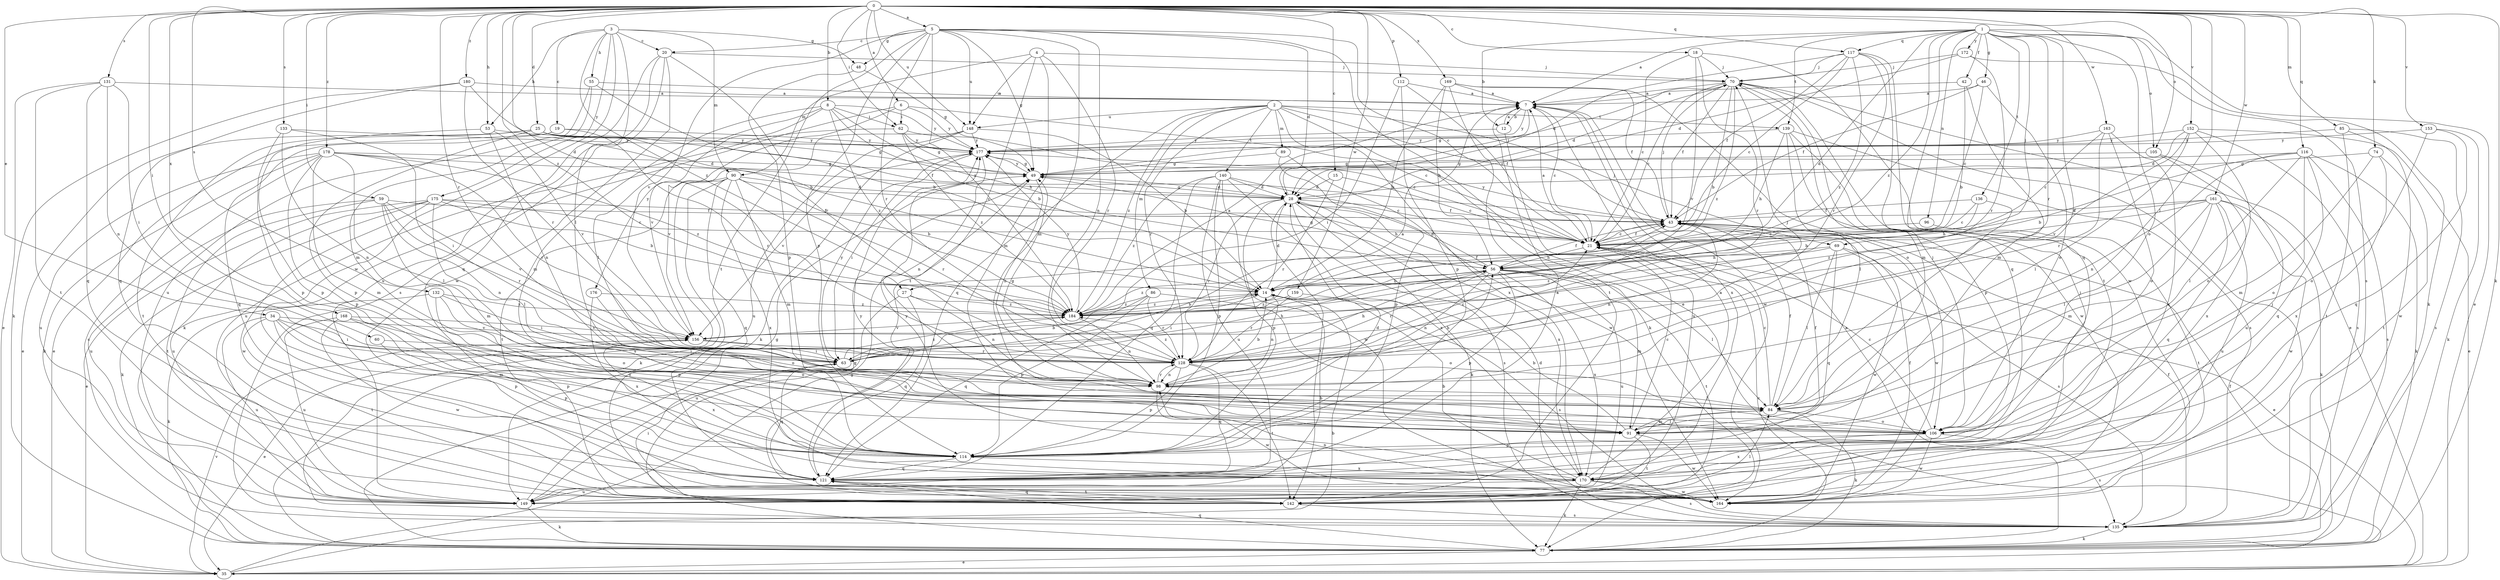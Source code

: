 strict digraph  {
0;
1;
2;
3;
4;
5;
6;
7;
8;
12;
14;
15;
18;
19;
20;
21;
25;
27;
28;
34;
35;
42;
43;
46;
48;
49;
53;
55;
56;
59;
60;
62;
63;
69;
70;
74;
77;
84;
85;
86;
89;
90;
91;
96;
98;
105;
106;
112;
114;
116;
117;
121;
128;
131;
132;
133;
135;
136;
139;
140;
142;
148;
149;
152;
153;
156;
159;
161;
163;
164;
168;
169;
170;
172;
175;
176;
177;
178;
180;
184;
0 -> 5  [label=a];
0 -> 6  [label=a];
0 -> 8  [label=b];
0 -> 15  [label=c];
0 -> 18  [label=c];
0 -> 25  [label=d];
0 -> 27  [label=d];
0 -> 34  [label=e];
0 -> 53  [label=h];
0 -> 59  [label=i];
0 -> 60  [label=i];
0 -> 62  [label=i];
0 -> 74  [label=k];
0 -> 77  [label=k];
0 -> 84  [label=l];
0 -> 85  [label=m];
0 -> 105  [label=o];
0 -> 112  [label=p];
0 -> 116  [label=q];
0 -> 117  [label=q];
0 -> 128  [label=r];
0 -> 131  [label=s];
0 -> 132  [label=s];
0 -> 133  [label=s];
0 -> 148  [label=u];
0 -> 152  [label=v];
0 -> 153  [label=v];
0 -> 159  [label=w];
0 -> 161  [label=w];
0 -> 163  [label=w];
0 -> 168  [label=x];
0 -> 169  [label=x];
0 -> 178  [label=z];
0 -> 180  [label=z];
0 -> 184  [label=z];
1 -> 7  [label=a];
1 -> 12  [label=b];
1 -> 27  [label=d];
1 -> 35  [label=e];
1 -> 42  [label=f];
1 -> 46  [label=g];
1 -> 69  [label=j];
1 -> 96  [label=n];
1 -> 98  [label=n];
1 -> 105  [label=o];
1 -> 106  [label=o];
1 -> 117  [label=q];
1 -> 121  [label=q];
1 -> 128  [label=r];
1 -> 135  [label=s];
1 -> 136  [label=t];
1 -> 139  [label=t];
1 -> 172  [label=y];
1 -> 184  [label=z];
2 -> 43  [label=f];
2 -> 69  [label=j];
2 -> 77  [label=k];
2 -> 86  [label=m];
2 -> 89  [label=m];
2 -> 121  [label=q];
2 -> 128  [label=r];
2 -> 139  [label=t];
2 -> 140  [label=t];
2 -> 148  [label=u];
2 -> 170  [label=x];
2 -> 184  [label=z];
3 -> 19  [label=c];
3 -> 20  [label=c];
3 -> 48  [label=g];
3 -> 53  [label=h];
3 -> 55  [label=h];
3 -> 84  [label=l];
3 -> 90  [label=m];
3 -> 164  [label=w];
3 -> 175  [label=y];
3 -> 184  [label=z];
4 -> 70  [label=j];
4 -> 90  [label=m];
4 -> 91  [label=m];
4 -> 128  [label=r];
4 -> 142  [label=t];
4 -> 148  [label=u];
5 -> 20  [label=c];
5 -> 21  [label=c];
5 -> 28  [label=d];
5 -> 35  [label=e];
5 -> 48  [label=g];
5 -> 49  [label=g];
5 -> 91  [label=m];
5 -> 98  [label=n];
5 -> 114  [label=p];
5 -> 128  [label=r];
5 -> 142  [label=t];
5 -> 148  [label=u];
5 -> 156  [label=v];
5 -> 184  [label=z];
6 -> 21  [label=c];
6 -> 62  [label=i];
6 -> 77  [label=k];
6 -> 176  [label=y];
6 -> 177  [label=y];
7 -> 12  [label=b];
7 -> 21  [label=c];
7 -> 49  [label=g];
7 -> 164  [label=w];
7 -> 170  [label=x];
7 -> 177  [label=y];
8 -> 14  [label=b];
8 -> 56  [label=h];
8 -> 62  [label=i];
8 -> 84  [label=l];
8 -> 91  [label=m];
8 -> 156  [label=v];
8 -> 177  [label=y];
8 -> 184  [label=z];
12 -> 7  [label=a];
12 -> 149  [label=u];
12 -> 177  [label=y];
14 -> 28  [label=d];
14 -> 43  [label=f];
14 -> 63  [label=i];
14 -> 98  [label=n];
14 -> 184  [label=z];
15 -> 21  [label=c];
15 -> 28  [label=d];
15 -> 128  [label=r];
18 -> 21  [label=c];
18 -> 70  [label=j];
18 -> 128  [label=r];
18 -> 156  [label=v];
18 -> 164  [label=w];
19 -> 35  [label=e];
19 -> 121  [label=q];
19 -> 128  [label=r];
19 -> 177  [label=y];
20 -> 70  [label=j];
20 -> 121  [label=q];
20 -> 128  [label=r];
20 -> 135  [label=s];
20 -> 149  [label=u];
20 -> 164  [label=w];
21 -> 7  [label=a];
21 -> 35  [label=e];
21 -> 43  [label=f];
21 -> 56  [label=h];
25 -> 28  [label=d];
25 -> 35  [label=e];
25 -> 43  [label=f];
25 -> 49  [label=g];
25 -> 114  [label=p];
25 -> 142  [label=t];
25 -> 177  [label=y];
27 -> 98  [label=n];
27 -> 121  [label=q];
27 -> 149  [label=u];
27 -> 184  [label=z];
28 -> 43  [label=f];
28 -> 49  [label=g];
28 -> 56  [label=h];
28 -> 70  [label=j];
28 -> 77  [label=k];
28 -> 114  [label=p];
28 -> 128  [label=r];
28 -> 135  [label=s];
28 -> 142  [label=t];
28 -> 170  [label=x];
34 -> 63  [label=i];
34 -> 91  [label=m];
34 -> 106  [label=o];
34 -> 114  [label=p];
34 -> 142  [label=t];
34 -> 149  [label=u];
34 -> 156  [label=v];
35 -> 14  [label=b];
35 -> 49  [label=g];
35 -> 156  [label=v];
42 -> 7  [label=a];
42 -> 14  [label=b];
42 -> 91  [label=m];
43 -> 21  [label=c];
43 -> 70  [label=j];
43 -> 98  [label=n];
43 -> 164  [label=w];
43 -> 177  [label=y];
46 -> 7  [label=a];
46 -> 21  [label=c];
46 -> 43  [label=f];
46 -> 106  [label=o];
48 -> 49  [label=g];
48 -> 114  [label=p];
49 -> 28  [label=d];
49 -> 98  [label=n];
49 -> 177  [label=y];
53 -> 98  [label=n];
53 -> 114  [label=p];
53 -> 156  [label=v];
53 -> 177  [label=y];
55 -> 7  [label=a];
55 -> 14  [label=b];
55 -> 91  [label=m];
55 -> 149  [label=u];
56 -> 14  [label=b];
56 -> 28  [label=d];
56 -> 43  [label=f];
56 -> 49  [label=g];
56 -> 84  [label=l];
56 -> 91  [label=m];
56 -> 98  [label=n];
56 -> 114  [label=p];
56 -> 128  [label=r];
56 -> 142  [label=t];
56 -> 149  [label=u];
56 -> 170  [label=x];
56 -> 184  [label=z];
59 -> 43  [label=f];
59 -> 91  [label=m];
59 -> 98  [label=n];
59 -> 128  [label=r];
59 -> 142  [label=t];
59 -> 149  [label=u];
59 -> 156  [label=v];
60 -> 63  [label=i];
60 -> 114  [label=p];
62 -> 21  [label=c];
62 -> 49  [label=g];
62 -> 149  [label=u];
62 -> 177  [label=y];
62 -> 184  [label=z];
63 -> 7  [label=a];
63 -> 14  [label=b];
63 -> 56  [label=h];
63 -> 70  [label=j];
63 -> 121  [label=q];
63 -> 177  [label=y];
63 -> 184  [label=z];
69 -> 56  [label=h];
69 -> 84  [label=l];
69 -> 121  [label=q];
69 -> 135  [label=s];
69 -> 164  [label=w];
69 -> 184  [label=z];
70 -> 7  [label=a];
70 -> 14  [label=b];
70 -> 21  [label=c];
70 -> 28  [label=d];
70 -> 35  [label=e];
70 -> 43  [label=f];
70 -> 91  [label=m];
70 -> 184  [label=z];
74 -> 49  [label=g];
74 -> 91  [label=m];
74 -> 142  [label=t];
74 -> 170  [label=x];
77 -> 7  [label=a];
77 -> 21  [label=c];
77 -> 35  [label=e];
77 -> 43  [label=f];
77 -> 49  [label=g];
77 -> 121  [label=q];
84 -> 21  [label=c];
84 -> 43  [label=f];
84 -> 77  [label=k];
84 -> 91  [label=m];
84 -> 106  [label=o];
85 -> 135  [label=s];
85 -> 142  [label=t];
85 -> 164  [label=w];
85 -> 177  [label=y];
86 -> 106  [label=o];
86 -> 114  [label=p];
86 -> 121  [label=q];
86 -> 128  [label=r];
86 -> 184  [label=z];
89 -> 49  [label=g];
89 -> 114  [label=p];
89 -> 164  [label=w];
90 -> 14  [label=b];
90 -> 28  [label=d];
90 -> 77  [label=k];
90 -> 91  [label=m];
90 -> 121  [label=q];
90 -> 128  [label=r];
90 -> 135  [label=s];
90 -> 142  [label=t];
90 -> 170  [label=x];
91 -> 14  [label=b];
91 -> 21  [label=c];
91 -> 43  [label=f];
91 -> 84  [label=l];
91 -> 142  [label=t];
91 -> 164  [label=w];
96 -> 21  [label=c];
96 -> 142  [label=t];
98 -> 14  [label=b];
98 -> 49  [label=g];
98 -> 56  [label=h];
98 -> 84  [label=l];
98 -> 128  [label=r];
98 -> 164  [label=w];
105 -> 49  [label=g];
105 -> 149  [label=u];
105 -> 170  [label=x];
106 -> 21  [label=c];
106 -> 70  [label=j];
106 -> 114  [label=p];
106 -> 135  [label=s];
106 -> 164  [label=w];
106 -> 170  [label=x];
112 -> 7  [label=a];
112 -> 21  [label=c];
112 -> 63  [label=i];
112 -> 114  [label=p];
114 -> 28  [label=d];
114 -> 121  [label=q];
114 -> 170  [label=x];
116 -> 14  [label=b];
116 -> 49  [label=g];
116 -> 77  [label=k];
116 -> 84  [label=l];
116 -> 98  [label=n];
116 -> 106  [label=o];
116 -> 121  [label=q];
116 -> 135  [label=s];
117 -> 21  [label=c];
117 -> 28  [label=d];
117 -> 43  [label=f];
117 -> 70  [label=j];
117 -> 121  [label=q];
117 -> 128  [label=r];
117 -> 142  [label=t];
117 -> 184  [label=z];
121 -> 7  [label=a];
121 -> 142  [label=t];
121 -> 177  [label=y];
128 -> 21  [label=c];
128 -> 56  [label=h];
128 -> 98  [label=n];
128 -> 114  [label=p];
128 -> 121  [label=q];
128 -> 142  [label=t];
128 -> 184  [label=z];
131 -> 7  [label=a];
131 -> 35  [label=e];
131 -> 63  [label=i];
131 -> 98  [label=n];
131 -> 121  [label=q];
131 -> 142  [label=t];
132 -> 63  [label=i];
132 -> 77  [label=k];
132 -> 106  [label=o];
132 -> 114  [label=p];
132 -> 184  [label=z];
133 -> 63  [label=i];
133 -> 98  [label=n];
133 -> 114  [label=p];
133 -> 177  [label=y];
135 -> 28  [label=d];
135 -> 43  [label=f];
135 -> 70  [label=j];
135 -> 77  [label=k];
136 -> 14  [label=b];
136 -> 21  [label=c];
136 -> 43  [label=f];
136 -> 84  [label=l];
139 -> 56  [label=h];
139 -> 84  [label=l];
139 -> 114  [label=p];
139 -> 135  [label=s];
139 -> 164  [label=w];
139 -> 177  [label=y];
140 -> 21  [label=c];
140 -> 28  [label=d];
140 -> 114  [label=p];
140 -> 121  [label=q];
140 -> 149  [label=u];
140 -> 164  [label=w];
140 -> 170  [label=x];
140 -> 184  [label=z];
142 -> 63  [label=i];
142 -> 70  [label=j];
142 -> 121  [label=q];
142 -> 135  [label=s];
148 -> 14  [label=b];
148 -> 77  [label=k];
148 -> 149  [label=u];
148 -> 156  [label=v];
148 -> 177  [label=y];
149 -> 14  [label=b];
149 -> 49  [label=g];
149 -> 77  [label=k];
149 -> 84  [label=l];
152 -> 28  [label=d];
152 -> 35  [label=e];
152 -> 84  [label=l];
152 -> 106  [label=o];
152 -> 135  [label=s];
152 -> 156  [label=v];
152 -> 177  [label=y];
153 -> 77  [label=k];
153 -> 106  [label=o];
153 -> 121  [label=q];
153 -> 177  [label=y];
156 -> 35  [label=e];
156 -> 63  [label=i];
156 -> 128  [label=r];
156 -> 170  [label=x];
159 -> 128  [label=r];
159 -> 135  [label=s];
159 -> 184  [label=z];
161 -> 43  [label=f];
161 -> 56  [label=h];
161 -> 77  [label=k];
161 -> 84  [label=l];
161 -> 91  [label=m];
161 -> 121  [label=q];
161 -> 149  [label=u];
161 -> 164  [label=w];
161 -> 184  [label=z];
163 -> 21  [label=c];
163 -> 106  [label=o];
163 -> 128  [label=r];
163 -> 170  [label=x];
163 -> 177  [label=y];
164 -> 43  [label=f];
164 -> 98  [label=n];
168 -> 106  [label=o];
168 -> 114  [label=p];
168 -> 149  [label=u];
168 -> 156  [label=v];
168 -> 164  [label=w];
169 -> 7  [label=a];
169 -> 14  [label=b];
169 -> 43  [label=f];
169 -> 56  [label=h];
169 -> 106  [label=o];
169 -> 142  [label=t];
170 -> 7  [label=a];
170 -> 14  [label=b];
170 -> 77  [label=k];
170 -> 135  [label=s];
170 -> 149  [label=u];
170 -> 164  [label=w];
170 -> 177  [label=y];
172 -> 28  [label=d];
172 -> 70  [label=j];
172 -> 77  [label=k];
172 -> 128  [label=r];
175 -> 14  [label=b];
175 -> 21  [label=c];
175 -> 35  [label=e];
175 -> 43  [label=f];
175 -> 77  [label=k];
175 -> 84  [label=l];
175 -> 149  [label=u];
175 -> 164  [label=w];
176 -> 106  [label=o];
176 -> 170  [label=x];
176 -> 184  [label=z];
177 -> 49  [label=g];
177 -> 63  [label=i];
177 -> 98  [label=n];
177 -> 156  [label=v];
178 -> 21  [label=c];
178 -> 49  [label=g];
178 -> 77  [label=k];
178 -> 84  [label=l];
178 -> 91  [label=m];
178 -> 114  [label=p];
178 -> 128  [label=r];
178 -> 135  [label=s];
178 -> 149  [label=u];
178 -> 184  [label=z];
180 -> 7  [label=a];
180 -> 14  [label=b];
180 -> 77  [label=k];
180 -> 121  [label=q];
180 -> 128  [label=r];
184 -> 7  [label=a];
184 -> 14  [label=b];
184 -> 98  [label=n];
184 -> 156  [label=v];
184 -> 177  [label=y];
}
